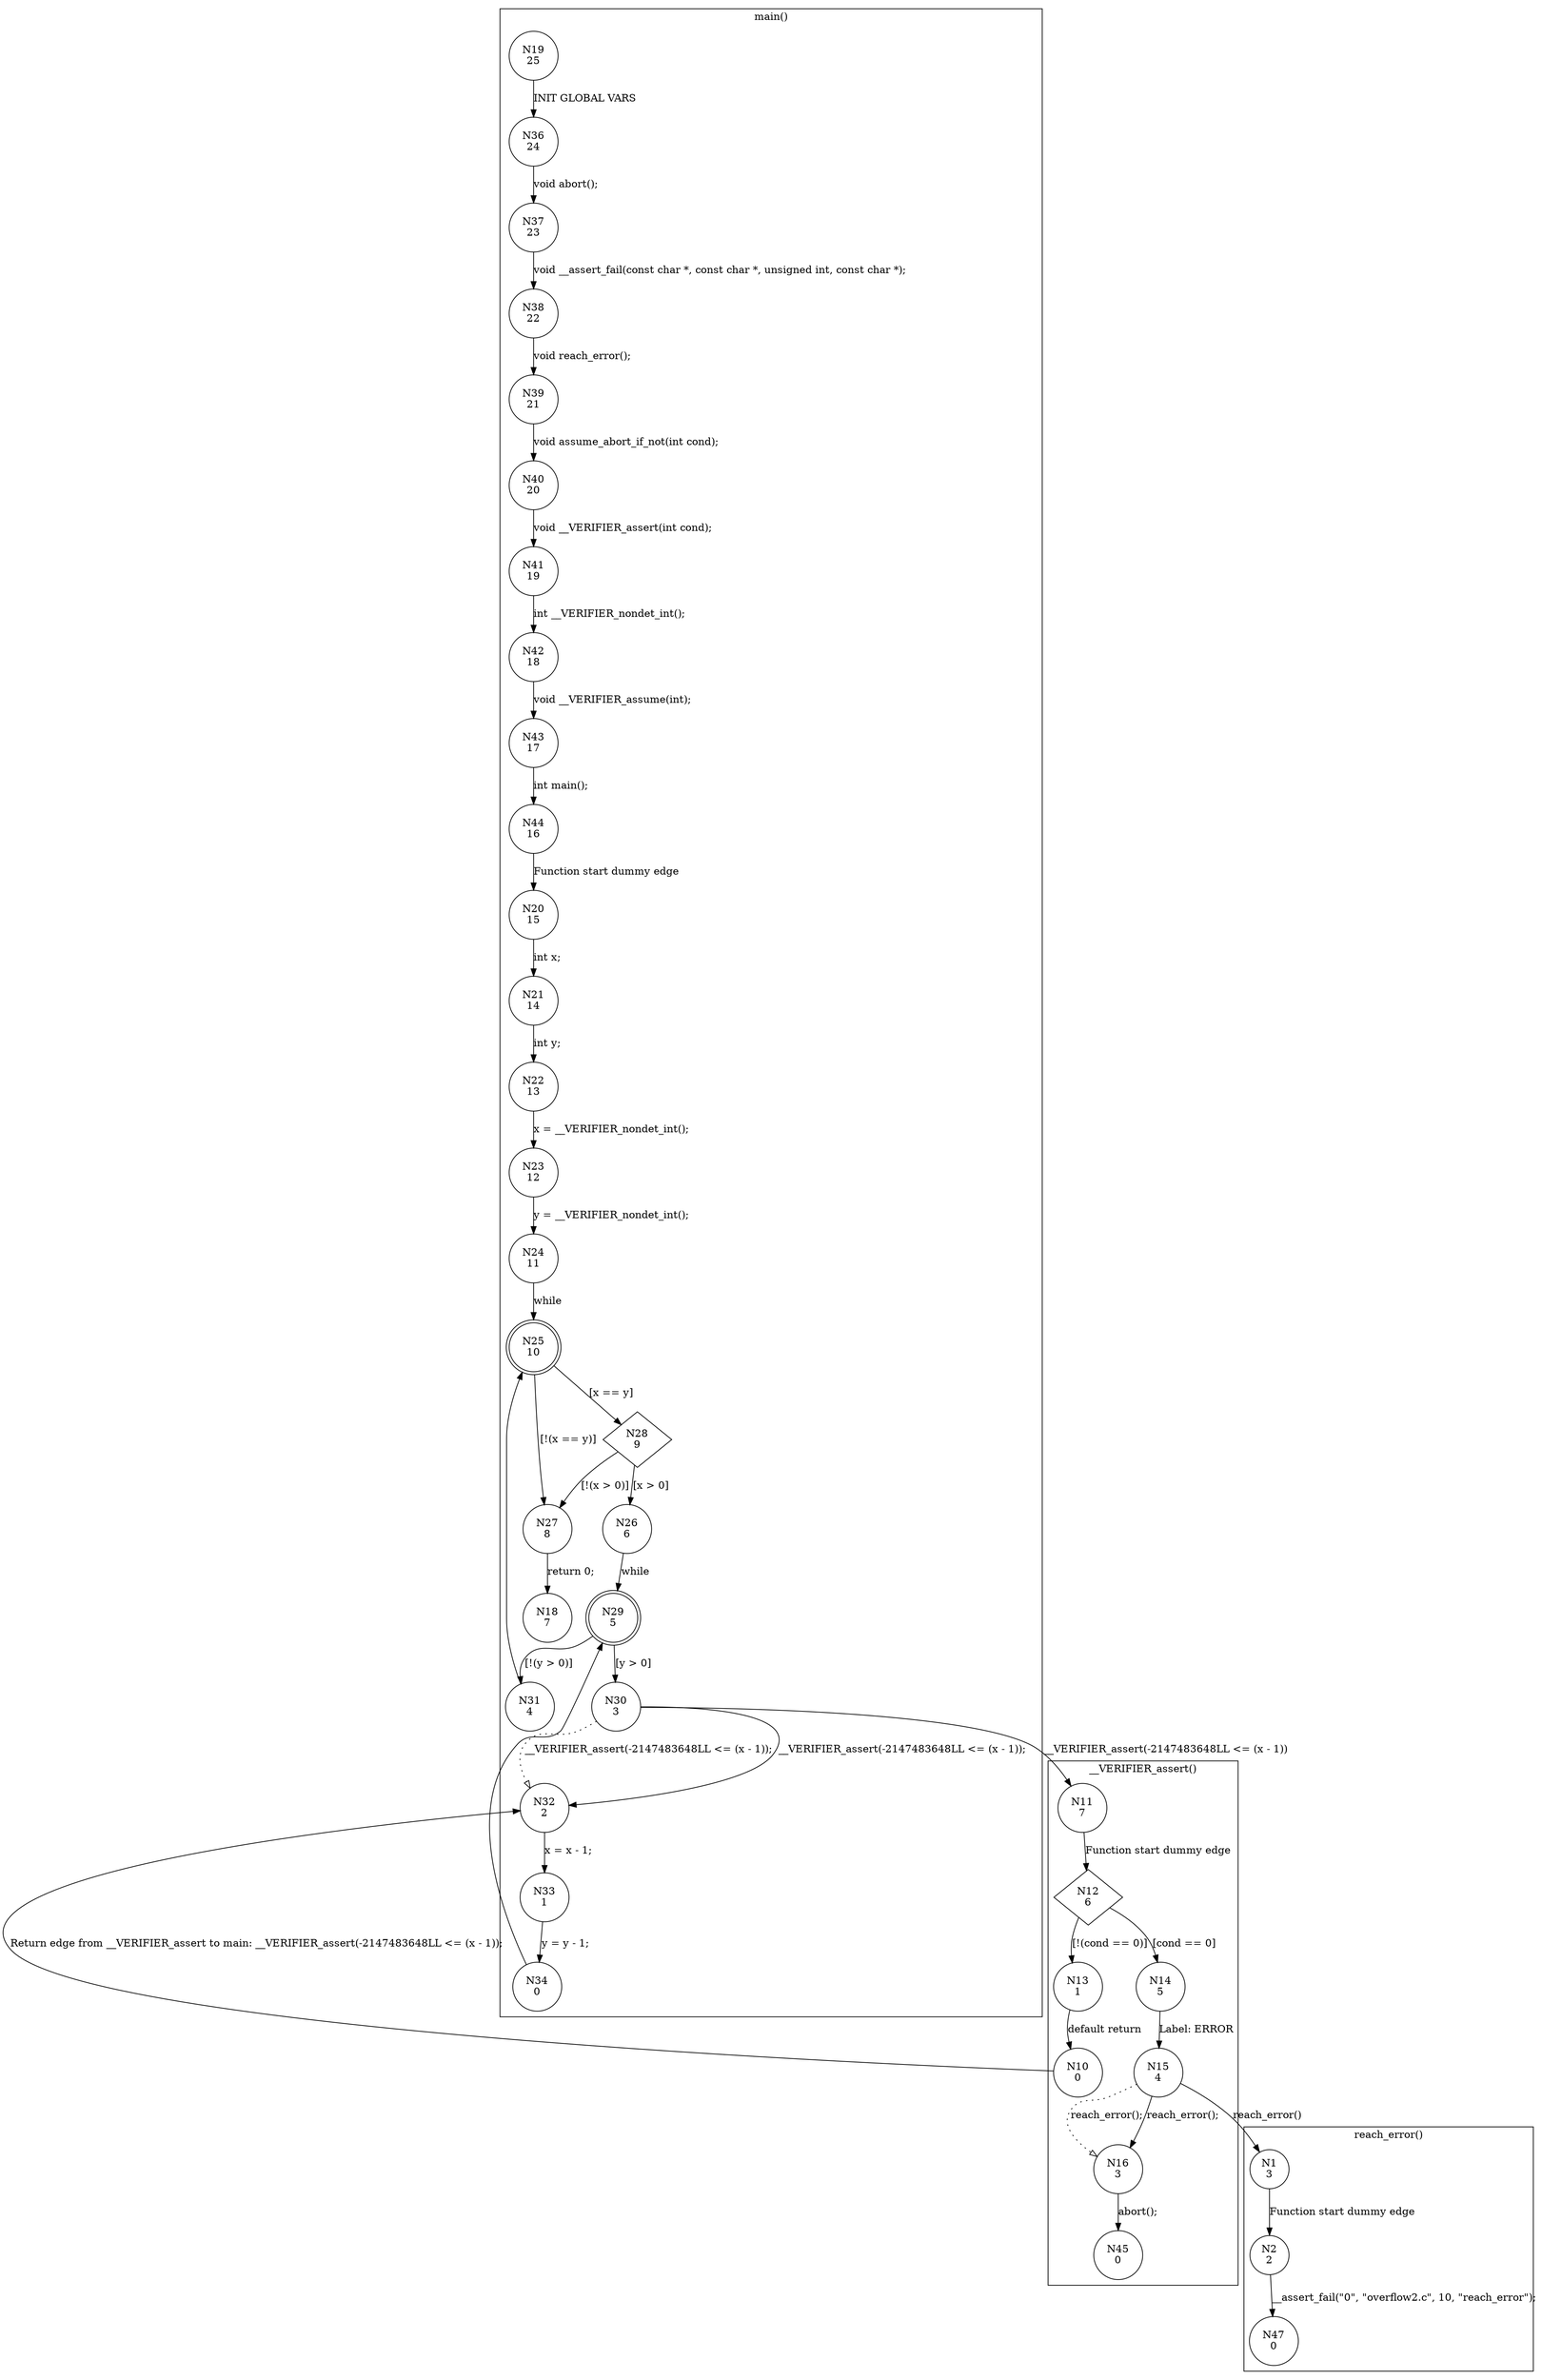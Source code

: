 digraph CFA {
19 [shape="circle" label="N19\n25"]
36 [shape="circle" label="N36\n24"]
37 [shape="circle" label="N37\n23"]
38 [shape="circle" label="N38\n22"]
39 [shape="circle" label="N39\n21"]
40 [shape="circle" label="N40\n20"]
41 [shape="circle" label="N41\n19"]
42 [shape="circle" label="N42\n18"]
43 [shape="circle" label="N43\n17"]
44 [shape="circle" label="N44\n16"]
20 [shape="circle" label="N20\n15"]
21 [shape="circle" label="N21\n14"]
22 [shape="circle" label="N22\n13"]
23 [shape="circle" label="N23\n12"]
24 [shape="circle" label="N24\n11"]
25 [shape="doublecircle" label="N25\n10"]
27 [shape="circle" label="N27\n8"]
18 [shape="circle" label="N18\n7"]
28 [shape="diamond" label="N28\n9"]
26 [shape="circle" label="N26\n6"]
29 [shape="doublecircle" label="N29\n5"]
31 [shape="circle" label="N31\n4"]
30 [shape="circle" label="N30\n3"]
11 [shape="circle" label="N11\n7"]
12 [shape="diamond" label="N12\n6"]
13 [shape="circle" label="N13\n1"]
10 [shape="circle" label="N10\n0"]
32 [shape="circle" label="N32\n2"]
33 [shape="circle" label="N33\n1"]
34 [shape="circle" label="N34\n0"]
14 [shape="circle" label="N14\n5"]
15 [shape="circle" label="N15\n4"]
1 [shape="circle" label="N1\n3"]
2 [shape="circle" label="N2\n2"]
47 [shape="circle" label="N47\n0"]
16 [shape="circle" label="N16\n3"]
45 [shape="circle" label="N45\n0"]
node [shape="circle"]
subgraph cluster___VERIFIER_assert {
label="__VERIFIER_assert()"
11 -> 12 [label="Function start dummy edge"]
12 -> 14 [label="[cond == 0]"]
12 -> 13 [label="[!(cond == 0)]"]
13 -> 10 [label="default return"]
14 -> 15 [label="Label: ERROR"]
15 -> 16 [label="reach_error();" style="dotted" arrowhead="empty"]
15 -> 16 [label="reach_error();"]
16 -> 45 [label="abort();"]}
subgraph cluster_assume_abort_if_not {
label="assume_abort_if_not()"
}
subgraph cluster_main {
label="main()"
19 -> 36 [label="INIT GLOBAL VARS"]
36 -> 37 [label="void abort();"]
37 -> 38 [label="void __assert_fail(const char *, const char *, unsigned int, const char *);"]
38 -> 39 [label="void reach_error();"]
39 -> 40 [label="void assume_abort_if_not(int cond);"]
40 -> 41 [label="void __VERIFIER_assert(int cond);"]
41 -> 42 [label="int __VERIFIER_nondet_int();"]
42 -> 43 [label="void __VERIFIER_assume(int);"]
43 -> 44 [label="int main();"]
44 -> 20 [label="Function start dummy edge"]
20 -> 21 [label="int x;"]
21 -> 22 [label="int y;"]
22 -> 23 [label="x = __VERIFIER_nondet_int();"]
23 -> 24 [label="y = __VERIFIER_nondet_int();"]
24 -> 25 [label="while"]
25 -> 28 [label="[x == y]"]
25 -> 27 [label="[!(x == y)]"]
27 -> 18 [label="return 0;"]
28 -> 26 [label="[x > 0]"]
28 -> 27 [label="[!(x > 0)]"]
26 -> 29 [label="while"]
29 -> 30 [label="[y > 0]"]
29 -> 31 [label="[!(y > 0)]"]
31 -> 25 [label=""]
30 -> 32 [label="__VERIFIER_assert(-2147483648LL <= (x - 1));" style="dotted" arrowhead="empty"]
30 -> 32 [label="__VERIFIER_assert(-2147483648LL <= (x - 1));"]
32 -> 33 [label="x = x - 1;"]
33 -> 34 [label="y = y - 1;"]
34 -> 29 [label=""]}
subgraph cluster_reach_error {
label="reach_error()"
1 -> 2 [label="Function start dummy edge"]
2 -> 47 [label="__assert_fail(\"0\", \"overflow2.c\", 10, \"reach_error\");"]}
30 -> 11 [label="__VERIFIER_assert(-2147483648LL <= (x - 1))"]
10 -> 32 [label="Return edge from __VERIFIER_assert to main: __VERIFIER_assert(-2147483648LL <= (x - 1));"]
15 -> 1 [label="reach_error()"]}